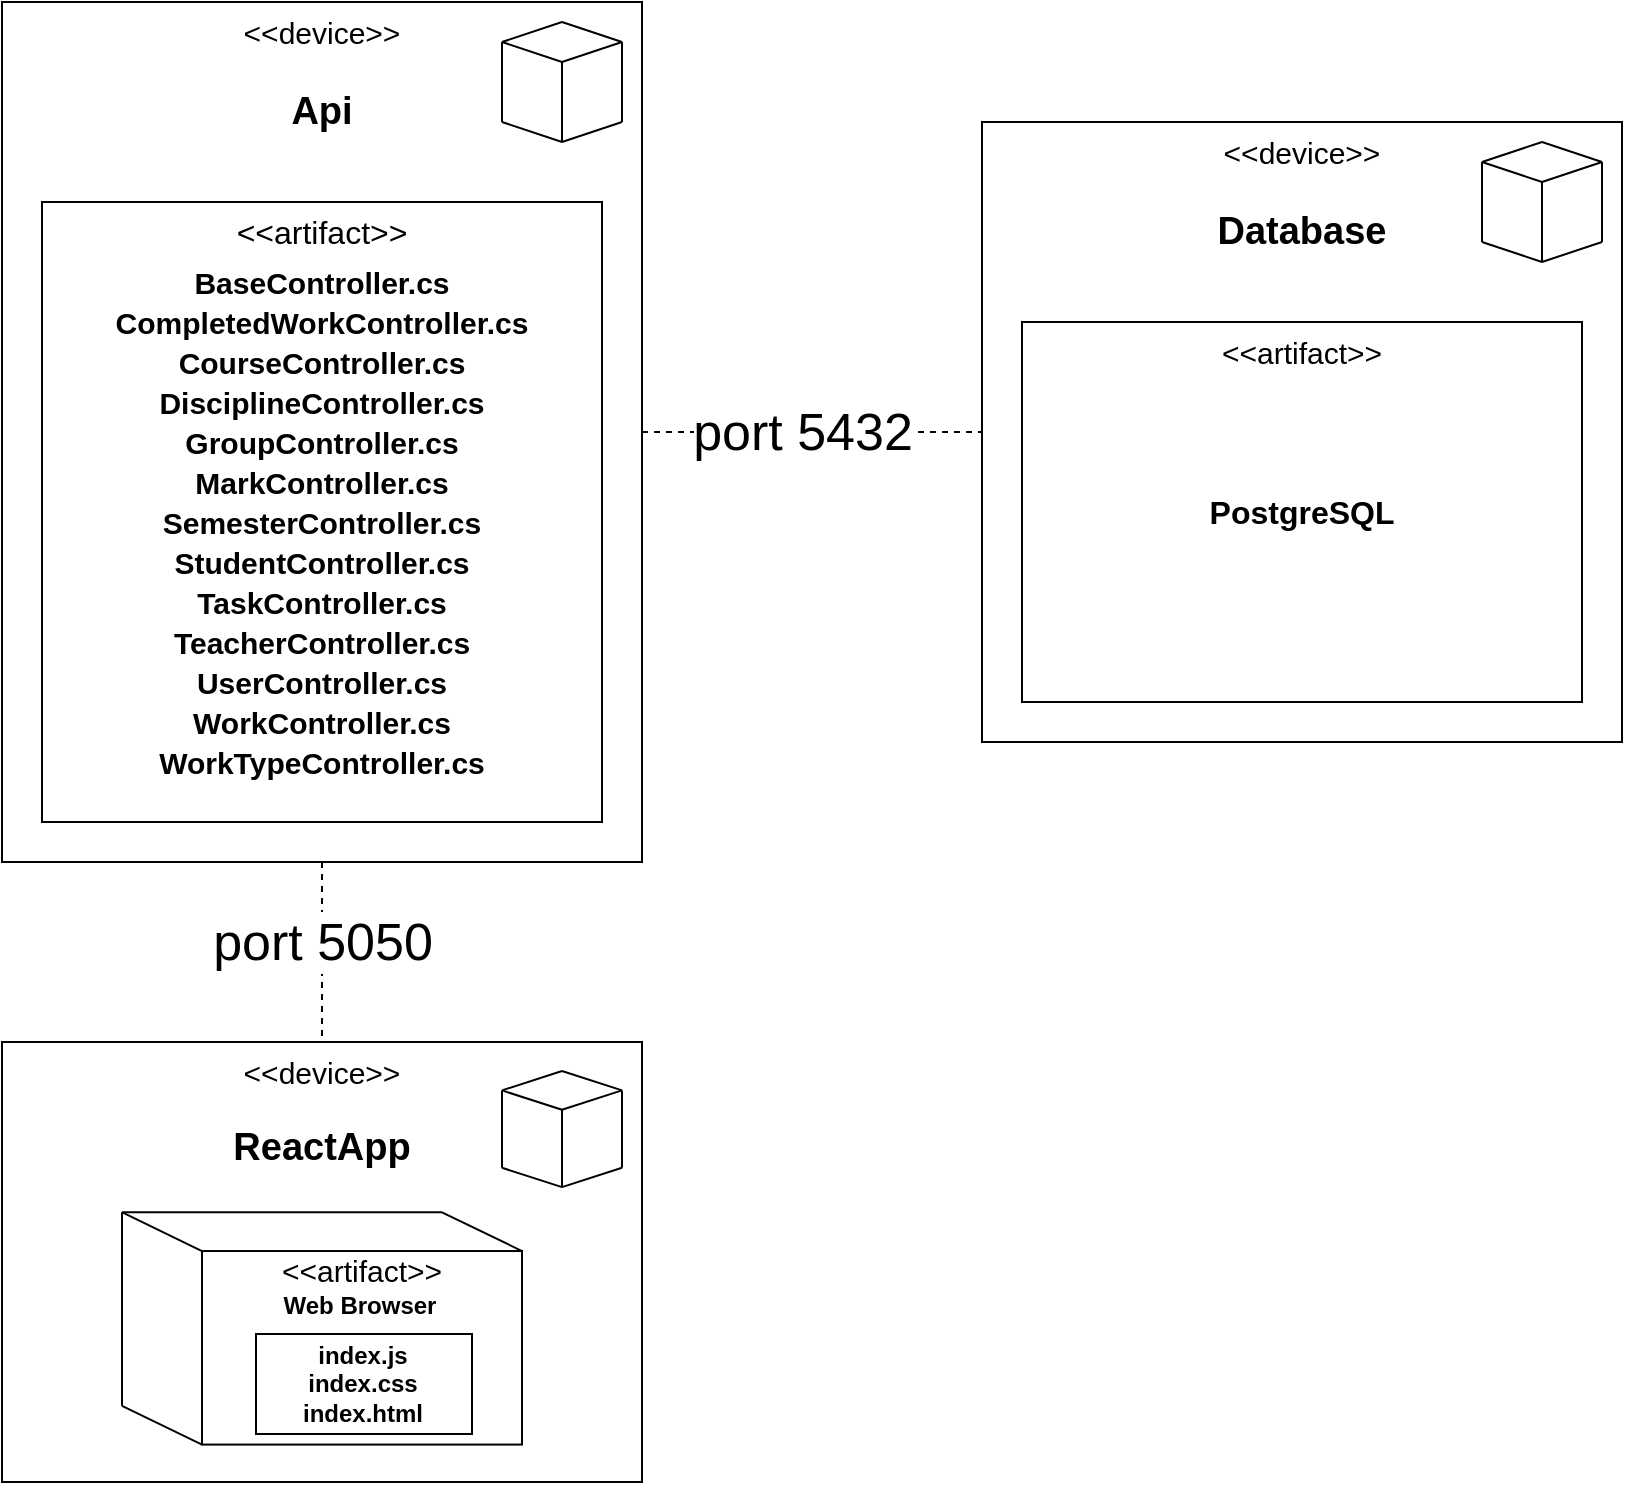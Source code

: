<mxfile version="22.1.11" type="device">
  <diagram name="Страница — 1" id="fO-ICsC2m7DMqFjzDLTR">
    <mxGraphModel dx="2013" dy="847" grid="0" gridSize="10" guides="0" tooltips="1" connect="1" arrows="0" fold="1" page="0" pageScale="1" pageWidth="827" pageHeight="1169" math="0" shadow="0">
      <root>
        <mxCell id="0" />
        <mxCell id="1" parent="0" />
        <mxCell id="PhGYONGd7VdfMWZIVttG-94" value="" style="group;shadow=0;" parent="1" vertex="1" connectable="0">
          <mxGeometry x="40" y="40" width="320" height="430" as="geometry" />
        </mxCell>
        <mxCell id="PhGYONGd7VdfMWZIVttG-1" value="" style="rounded=0;whiteSpace=wrap;html=1;shadow=0;" parent="PhGYONGd7VdfMWZIVttG-94" vertex="1">
          <mxGeometry width="320" height="430" as="geometry" />
        </mxCell>
        <mxCell id="PhGYONGd7VdfMWZIVttG-2" value="&lt;font style=&quot;font-size: 15px;&quot;&gt;&amp;lt;&amp;lt;device&amp;gt;&amp;gt;&lt;/font&gt;" style="text;html=1;strokeColor=none;fillColor=none;align=center;verticalAlign=middle;whiteSpace=wrap;rounded=0;shadow=0;" parent="PhGYONGd7VdfMWZIVttG-94" vertex="1">
          <mxGeometry width="320" height="30" as="geometry" />
        </mxCell>
        <mxCell id="PhGYONGd7VdfMWZIVttG-4" value="&lt;font style=&quot;font-size: 19px;&quot;&gt;Api&lt;/font&gt;" style="text;html=1;strokeColor=none;fillColor=none;align=center;verticalAlign=middle;whiteSpace=wrap;rounded=0;fontStyle=1;shadow=0;" parent="PhGYONGd7VdfMWZIVttG-94" vertex="1">
          <mxGeometry y="40" width="320" height="30" as="geometry" />
        </mxCell>
        <mxCell id="PhGYONGd7VdfMWZIVttG-15" value="" style="rounded=0;whiteSpace=wrap;html=1;shadow=0;" parent="PhGYONGd7VdfMWZIVttG-94" vertex="1">
          <mxGeometry x="20" y="100" width="280" height="310" as="geometry" />
        </mxCell>
        <mxCell id="PhGYONGd7VdfMWZIVttG-14" value="" style="group;movable=1;resizable=1;rotatable=1;deletable=1;editable=1;locked=0;connectable=1;shadow=0;" parent="PhGYONGd7VdfMWZIVttG-94" vertex="1" connectable="0">
          <mxGeometry x="250" y="10" width="60" height="60" as="geometry" />
        </mxCell>
        <mxCell id="PhGYONGd7VdfMWZIVttG-5" value="" style="endArrow=none;html=1;rounded=0;movable=0;resizable=0;rotatable=0;deletable=0;editable=0;locked=1;connectable=0;" parent="PhGYONGd7VdfMWZIVttG-14" edge="1">
          <mxGeometry width="50" height="50" relative="1" as="geometry">
            <mxPoint x="30" y="60" as="sourcePoint" />
            <mxPoint x="30" y="20" as="targetPoint" />
          </mxGeometry>
        </mxCell>
        <mxCell id="PhGYONGd7VdfMWZIVttG-6" value="" style="endArrow=none;html=1;rounded=0;shadow=0;" parent="PhGYONGd7VdfMWZIVttG-14" edge="1">
          <mxGeometry width="50" height="50" relative="1" as="geometry">
            <mxPoint x="30" y="60" as="sourcePoint" />
            <mxPoint x="60" y="50" as="targetPoint" />
          </mxGeometry>
        </mxCell>
        <mxCell id="PhGYONGd7VdfMWZIVttG-7" value="" style="endArrow=none;html=1;rounded=0;shadow=0;" parent="PhGYONGd7VdfMWZIVttG-14" edge="1">
          <mxGeometry width="50" height="50" relative="1" as="geometry">
            <mxPoint x="30" y="60" as="sourcePoint" />
            <mxPoint y="50" as="targetPoint" />
          </mxGeometry>
        </mxCell>
        <mxCell id="PhGYONGd7VdfMWZIVttG-8" value="" style="endArrow=none;html=1;rounded=0;shadow=0;" parent="PhGYONGd7VdfMWZIVttG-14" edge="1">
          <mxGeometry width="50" height="50" relative="1" as="geometry">
            <mxPoint y="50" as="sourcePoint" />
            <mxPoint y="10" as="targetPoint" />
          </mxGeometry>
        </mxCell>
        <mxCell id="PhGYONGd7VdfMWZIVttG-9" value="" style="endArrow=none;html=1;rounded=0;shadow=0;" parent="PhGYONGd7VdfMWZIVttG-14" edge="1">
          <mxGeometry width="50" height="50" relative="1" as="geometry">
            <mxPoint x="60" y="50" as="sourcePoint" />
            <mxPoint x="60" y="10" as="targetPoint" />
          </mxGeometry>
        </mxCell>
        <mxCell id="PhGYONGd7VdfMWZIVttG-10" value="" style="endArrow=none;html=1;rounded=0;shadow=0;" parent="PhGYONGd7VdfMWZIVttG-14" edge="1">
          <mxGeometry width="50" height="50" relative="1" as="geometry">
            <mxPoint x="30" y="20" as="sourcePoint" />
            <mxPoint x="60" y="10" as="targetPoint" />
          </mxGeometry>
        </mxCell>
        <mxCell id="PhGYONGd7VdfMWZIVttG-11" value="" style="endArrow=none;html=1;rounded=0;shadow=0;" parent="PhGYONGd7VdfMWZIVttG-14" edge="1">
          <mxGeometry width="50" height="50" relative="1" as="geometry">
            <mxPoint x="30" y="20" as="sourcePoint" />
            <mxPoint y="10" as="targetPoint" />
          </mxGeometry>
        </mxCell>
        <mxCell id="PhGYONGd7VdfMWZIVttG-12" value="" style="endArrow=none;html=1;rounded=0;shadow=0;" parent="PhGYONGd7VdfMWZIVttG-14" edge="1">
          <mxGeometry width="50" height="50" relative="1" as="geometry">
            <mxPoint x="60" y="10" as="sourcePoint" />
            <mxPoint x="30" as="targetPoint" />
          </mxGeometry>
        </mxCell>
        <mxCell id="PhGYONGd7VdfMWZIVttG-13" value="" style="endArrow=none;html=1;rounded=0;shadow=0;" parent="PhGYONGd7VdfMWZIVttG-14" edge="1">
          <mxGeometry width="50" height="50" relative="1" as="geometry">
            <mxPoint y="10" as="sourcePoint" />
            <mxPoint x="30" as="targetPoint" />
          </mxGeometry>
        </mxCell>
        <mxCell id="PhGYONGd7VdfMWZIVttG-16" value="&lt;font style=&quot;font-size: 16px;&quot;&gt;&amp;lt;&amp;lt;artifact&amp;gt;&amp;gt;&lt;/font&gt;" style="text;html=1;strokeColor=none;fillColor=none;align=center;verticalAlign=middle;whiteSpace=wrap;rounded=0;shadow=0;" parent="PhGYONGd7VdfMWZIVttG-94" vertex="1">
          <mxGeometry x="130" y="100" width="60" height="30" as="geometry" />
        </mxCell>
        <mxCell id="PhGYONGd7VdfMWZIVttG-47" value="&lt;font style=&quot;font-size: 15px;&quot;&gt;BaseController.cs&lt;/font&gt;" style="text;html=1;strokeColor=none;fillColor=none;align=center;verticalAlign=middle;whiteSpace=wrap;rounded=0;fontStyle=1;shadow=0;" parent="PhGYONGd7VdfMWZIVttG-94" vertex="1">
          <mxGeometry x="20" y="130" width="280" height="20" as="geometry" />
        </mxCell>
        <mxCell id="PhGYONGd7VdfMWZIVttG-48" value="&lt;font style=&quot;font-size: 15px;&quot;&gt;CompletedWorkController.cs&lt;/font&gt;" style="text;html=1;strokeColor=none;fillColor=none;align=center;verticalAlign=middle;whiteSpace=wrap;rounded=0;fontStyle=1;shadow=0;" parent="PhGYONGd7VdfMWZIVttG-94" vertex="1">
          <mxGeometry x="20" y="150" width="280" height="20" as="geometry" />
        </mxCell>
        <mxCell id="PhGYONGd7VdfMWZIVttG-49" value="&lt;font style=&quot;font-size: 15px;&quot;&gt;CourseController.cs&lt;/font&gt;" style="text;html=1;strokeColor=none;fillColor=none;align=center;verticalAlign=middle;whiteSpace=wrap;rounded=0;fontStyle=1;shadow=0;" parent="PhGYONGd7VdfMWZIVttG-94" vertex="1">
          <mxGeometry x="20" y="170" width="280" height="20" as="geometry" />
        </mxCell>
        <mxCell id="PhGYONGd7VdfMWZIVttG-50" value="&lt;font style=&quot;font-size: 15px;&quot;&gt;DisciplineController.cs&lt;/font&gt;" style="text;html=1;strokeColor=none;fillColor=none;align=center;verticalAlign=middle;whiteSpace=wrap;rounded=0;fontStyle=1;shadow=0;" parent="PhGYONGd7VdfMWZIVttG-94" vertex="1">
          <mxGeometry x="20" y="190" width="280" height="20" as="geometry" />
        </mxCell>
        <mxCell id="PhGYONGd7VdfMWZIVttG-52" value="&lt;font style=&quot;font-size: 15px;&quot;&gt;SemesterController.cs&lt;/font&gt;" style="text;html=1;strokeColor=none;fillColor=none;align=center;verticalAlign=middle;whiteSpace=wrap;rounded=0;fontStyle=1;shadow=0;" parent="PhGYONGd7VdfMWZIVttG-94" vertex="1">
          <mxGeometry x="20" y="250" width="280" height="20" as="geometry" />
        </mxCell>
        <mxCell id="PhGYONGd7VdfMWZIVttG-53" value="&lt;font style=&quot;font-size: 15px;&quot;&gt;MarkController.cs&lt;/font&gt;" style="text;html=1;strokeColor=none;fillColor=none;align=center;verticalAlign=middle;whiteSpace=wrap;rounded=0;fontStyle=1;shadow=0;" parent="PhGYONGd7VdfMWZIVttG-94" vertex="1">
          <mxGeometry x="20" y="230" width="280" height="20" as="geometry" />
        </mxCell>
        <mxCell id="PhGYONGd7VdfMWZIVttG-54" value="&lt;font style=&quot;font-size: 15px;&quot;&gt;GroupController.cs&lt;/font&gt;" style="text;html=1;strokeColor=none;fillColor=none;align=center;verticalAlign=middle;whiteSpace=wrap;rounded=0;fontStyle=1;shadow=0;" parent="PhGYONGd7VdfMWZIVttG-94" vertex="1">
          <mxGeometry x="20" y="210" width="280" height="20" as="geometry" />
        </mxCell>
        <mxCell id="PhGYONGd7VdfMWZIVttG-55" value="&lt;font style=&quot;font-size: 15px;&quot;&gt;StudentController.cs&lt;/font&gt;" style="text;html=1;strokeColor=none;fillColor=none;align=center;verticalAlign=middle;whiteSpace=wrap;rounded=0;fontStyle=1;shadow=0;" parent="PhGYONGd7VdfMWZIVttG-94" vertex="1">
          <mxGeometry x="20" y="270" width="280" height="20" as="geometry" />
        </mxCell>
        <mxCell id="PhGYONGd7VdfMWZIVttG-56" value="&lt;font style=&quot;font-size: 15px;&quot;&gt;TaskController.cs&lt;/font&gt;" style="text;html=1;strokeColor=none;fillColor=none;align=center;verticalAlign=middle;whiteSpace=wrap;rounded=0;fontStyle=1;shadow=0;" parent="PhGYONGd7VdfMWZIVttG-94" vertex="1">
          <mxGeometry x="20" y="290" width="280" height="20" as="geometry" />
        </mxCell>
        <mxCell id="PhGYONGd7VdfMWZIVttG-57" value="&lt;font style=&quot;font-size: 15px;&quot;&gt;TeacherController.cs&lt;/font&gt;" style="text;html=1;strokeColor=none;fillColor=none;align=center;verticalAlign=middle;whiteSpace=wrap;rounded=0;fontStyle=1;shadow=0;" parent="PhGYONGd7VdfMWZIVttG-94" vertex="1">
          <mxGeometry x="20" y="310" width="280" height="20" as="geometry" />
        </mxCell>
        <mxCell id="PhGYONGd7VdfMWZIVttG-58" value="&lt;font style=&quot;font-size: 15px;&quot;&gt;UserController.cs&lt;/font&gt;" style="text;html=1;strokeColor=none;fillColor=none;align=center;verticalAlign=middle;whiteSpace=wrap;rounded=0;fontStyle=1;shadow=0;" parent="PhGYONGd7VdfMWZIVttG-94" vertex="1">
          <mxGeometry x="20" y="330" width="280" height="20" as="geometry" />
        </mxCell>
        <mxCell id="PhGYONGd7VdfMWZIVttG-60" value="&lt;font style=&quot;font-size: 15px;&quot;&gt;WorkTypeController.cs&lt;/font&gt;" style="text;html=1;strokeColor=none;fillColor=none;align=center;verticalAlign=middle;whiteSpace=wrap;rounded=0;fontStyle=1;shadow=0;" parent="PhGYONGd7VdfMWZIVttG-94" vertex="1">
          <mxGeometry x="20" y="370" width="280" height="20" as="geometry" />
        </mxCell>
        <mxCell id="PhGYONGd7VdfMWZIVttG-61" value="&lt;font style=&quot;font-size: 15px;&quot;&gt;WorkController.cs&lt;/font&gt;" style="text;html=1;strokeColor=none;fillColor=none;align=center;verticalAlign=middle;whiteSpace=wrap;rounded=0;fontStyle=1;shadow=0;" parent="PhGYONGd7VdfMWZIVttG-94" vertex="1">
          <mxGeometry x="20" y="350" width="280" height="20" as="geometry" />
        </mxCell>
        <mxCell id="PhGYONGd7VdfMWZIVttG-95" value="" style="group;shadow=0;" parent="1" vertex="1" connectable="0">
          <mxGeometry x="530" y="100" width="320" height="310" as="geometry" />
        </mxCell>
        <mxCell id="PhGYONGd7VdfMWZIVttG-32" value="" style="rounded=0;whiteSpace=wrap;html=1;shadow=0;" parent="PhGYONGd7VdfMWZIVttG-95" vertex="1">
          <mxGeometry width="320" height="310" as="geometry" />
        </mxCell>
        <mxCell id="PhGYONGd7VdfMWZIVttG-33" value="&lt;font style=&quot;font-size: 15px;&quot;&gt;&amp;lt;&amp;lt;device&amp;gt;&amp;gt;&lt;/font&gt;" style="text;html=1;strokeColor=none;fillColor=none;align=center;verticalAlign=middle;whiteSpace=wrap;rounded=0;shadow=0;" parent="PhGYONGd7VdfMWZIVttG-95" vertex="1">
          <mxGeometry width="320" height="30" as="geometry" />
        </mxCell>
        <mxCell id="PhGYONGd7VdfMWZIVttG-34" value="&lt;span style=&quot;font-size: 19px;&quot;&gt;Database&lt;/span&gt;" style="text;html=1;strokeColor=none;fillColor=none;align=center;verticalAlign=middle;whiteSpace=wrap;rounded=0;fontStyle=1;shadow=0;" parent="PhGYONGd7VdfMWZIVttG-95" vertex="1">
          <mxGeometry y="40" width="320" height="30" as="geometry" />
        </mxCell>
        <mxCell id="PhGYONGd7VdfMWZIVttG-45" value="&lt;font style=&quot;font-size: 16px;&quot;&gt;&lt;b&gt;PostgreSQL&lt;/b&gt;&lt;/font&gt;" style="rounded=0;whiteSpace=wrap;html=1;shadow=0;" parent="PhGYONGd7VdfMWZIVttG-95" vertex="1">
          <mxGeometry x="20" y="100" width="280" height="190" as="geometry" />
        </mxCell>
        <mxCell id="PhGYONGd7VdfMWZIVttG-35" value="" style="group;movable=1;resizable=1;rotatable=1;deletable=1;editable=1;locked=0;connectable=1;shadow=0;" parent="PhGYONGd7VdfMWZIVttG-95" vertex="1" connectable="0">
          <mxGeometry x="250" y="10" width="60" height="60" as="geometry" />
        </mxCell>
        <mxCell id="PhGYONGd7VdfMWZIVttG-36" value="" style="endArrow=none;html=1;rounded=0;movable=0;resizable=0;rotatable=0;deletable=0;editable=0;locked=1;connectable=0;" parent="PhGYONGd7VdfMWZIVttG-35" edge="1">
          <mxGeometry width="50" height="50" relative="1" as="geometry">
            <mxPoint x="30" y="60" as="sourcePoint" />
            <mxPoint x="30" y="20" as="targetPoint" />
          </mxGeometry>
        </mxCell>
        <mxCell id="PhGYONGd7VdfMWZIVttG-37" value="" style="endArrow=none;html=1;rounded=0;shadow=0;" parent="PhGYONGd7VdfMWZIVttG-35" edge="1">
          <mxGeometry width="50" height="50" relative="1" as="geometry">
            <mxPoint x="30" y="60" as="sourcePoint" />
            <mxPoint x="60" y="50" as="targetPoint" />
          </mxGeometry>
        </mxCell>
        <mxCell id="PhGYONGd7VdfMWZIVttG-38" value="" style="endArrow=none;html=1;rounded=0;shadow=0;" parent="PhGYONGd7VdfMWZIVttG-35" edge="1">
          <mxGeometry width="50" height="50" relative="1" as="geometry">
            <mxPoint x="30" y="60" as="sourcePoint" />
            <mxPoint y="50" as="targetPoint" />
          </mxGeometry>
        </mxCell>
        <mxCell id="PhGYONGd7VdfMWZIVttG-39" value="" style="endArrow=none;html=1;rounded=0;shadow=0;" parent="PhGYONGd7VdfMWZIVttG-35" edge="1">
          <mxGeometry width="50" height="50" relative="1" as="geometry">
            <mxPoint y="50" as="sourcePoint" />
            <mxPoint y="10" as="targetPoint" />
          </mxGeometry>
        </mxCell>
        <mxCell id="PhGYONGd7VdfMWZIVttG-40" value="" style="endArrow=none;html=1;rounded=0;shadow=0;" parent="PhGYONGd7VdfMWZIVttG-35" edge="1">
          <mxGeometry width="50" height="50" relative="1" as="geometry">
            <mxPoint x="60" y="50" as="sourcePoint" />
            <mxPoint x="60" y="10" as="targetPoint" />
          </mxGeometry>
        </mxCell>
        <mxCell id="PhGYONGd7VdfMWZIVttG-41" value="" style="endArrow=none;html=1;rounded=0;shadow=0;" parent="PhGYONGd7VdfMWZIVttG-35" edge="1">
          <mxGeometry width="50" height="50" relative="1" as="geometry">
            <mxPoint x="30" y="20" as="sourcePoint" />
            <mxPoint x="60" y="10" as="targetPoint" />
          </mxGeometry>
        </mxCell>
        <mxCell id="PhGYONGd7VdfMWZIVttG-42" value="" style="endArrow=none;html=1;rounded=0;shadow=0;" parent="PhGYONGd7VdfMWZIVttG-35" edge="1">
          <mxGeometry width="50" height="50" relative="1" as="geometry">
            <mxPoint x="30" y="20" as="sourcePoint" />
            <mxPoint y="10" as="targetPoint" />
          </mxGeometry>
        </mxCell>
        <mxCell id="PhGYONGd7VdfMWZIVttG-43" value="" style="endArrow=none;html=1;rounded=0;shadow=0;" parent="PhGYONGd7VdfMWZIVttG-35" edge="1">
          <mxGeometry width="50" height="50" relative="1" as="geometry">
            <mxPoint x="60" y="10" as="sourcePoint" />
            <mxPoint x="30" as="targetPoint" />
          </mxGeometry>
        </mxCell>
        <mxCell id="PhGYONGd7VdfMWZIVttG-44" value="" style="endArrow=none;html=1;rounded=0;shadow=0;" parent="PhGYONGd7VdfMWZIVttG-35" edge="1">
          <mxGeometry width="50" height="50" relative="1" as="geometry">
            <mxPoint y="10" as="sourcePoint" />
            <mxPoint x="30" as="targetPoint" />
          </mxGeometry>
        </mxCell>
        <mxCell id="PhGYONGd7VdfMWZIVttG-46" value="&lt;font style=&quot;font-size: 15px;&quot;&gt;&amp;lt;&amp;lt;artifact&amp;gt;&amp;gt;&lt;/font&gt;" style="text;html=1;strokeColor=none;fillColor=none;align=center;verticalAlign=middle;whiteSpace=wrap;rounded=0;shadow=0;" parent="PhGYONGd7VdfMWZIVttG-95" vertex="1">
          <mxGeometry x="130" y="100" width="60" height="30" as="geometry" />
        </mxCell>
        <mxCell id="LqiUAsjQjknxK7UQbuIB-2" value="" style="group" vertex="1" connectable="0" parent="1">
          <mxGeometry x="40" y="560" width="320" height="220" as="geometry" />
        </mxCell>
        <mxCell id="PhGYONGd7VdfMWZIVttG-92" value="" style="group;shadow=0;fillColor=#B3B3B3;container=0;" parent="LqiUAsjQjknxK7UQbuIB-2" vertex="1" connectable="0">
          <mxGeometry width="320" height="220" as="geometry" />
        </mxCell>
        <mxCell id="PhGYONGd7VdfMWZIVttG-77" value="" style="rounded=0;whiteSpace=wrap;html=1;shadow=0;" parent="LqiUAsjQjknxK7UQbuIB-2" vertex="1">
          <mxGeometry width="320" height="220" as="geometry" />
        </mxCell>
        <mxCell id="PhGYONGd7VdfMWZIVttG-78" value="&lt;font style=&quot;font-size: 15px;&quot;&gt;&amp;lt;&amp;lt;device&amp;gt;&amp;gt;&lt;/font&gt;" style="text;html=1;strokeColor=none;fillColor=none;align=center;verticalAlign=middle;whiteSpace=wrap;rounded=0;shadow=0;" parent="LqiUAsjQjknxK7UQbuIB-2" vertex="1">
          <mxGeometry width="320" height="29.032" as="geometry" />
        </mxCell>
        <mxCell id="PhGYONGd7VdfMWZIVttG-79" value="&lt;span style=&quot;font-size: 19px;&quot;&gt;ReactApp&lt;/span&gt;" style="text;html=1;strokeColor=none;fillColor=none;align=center;verticalAlign=middle;whiteSpace=wrap;rounded=0;fontStyle=1;shadow=0;" parent="LqiUAsjQjknxK7UQbuIB-2" vertex="1">
          <mxGeometry y="38.71" width="320" height="29.032" as="geometry" />
        </mxCell>
        <mxCell id="PhGYONGd7VdfMWZIVttG-90" value="" style="rounded=0;whiteSpace=wrap;html=1;shadow=0;" parent="LqiUAsjQjknxK7UQbuIB-2" vertex="1">
          <mxGeometry x="100" y="104.516" width="160" height="96.774" as="geometry" />
        </mxCell>
        <mxCell id="PhGYONGd7VdfMWZIVttG-91" value="&lt;font style=&quot;font-size: 15px;&quot;&gt;&amp;lt;&amp;lt;artifact&amp;gt;&amp;gt;&lt;/font&gt;" style="text;html=1;strokeColor=none;fillColor=none;align=center;verticalAlign=middle;whiteSpace=wrap;rounded=0;shadow=0;" parent="LqiUAsjQjknxK7UQbuIB-2" vertex="1">
          <mxGeometry x="100" y="104.516" width="160" height="19.355" as="geometry" />
        </mxCell>
        <mxCell id="PhGYONGd7VdfMWZIVttG-80" value="" style="group;movable=1;resizable=1;rotatable=1;deletable=1;editable=1;locked=0;connectable=1;shadow=0;" parent="LqiUAsjQjknxK7UQbuIB-2" vertex="1" connectable="0">
          <mxGeometry x="250" y="14.516" width="60" height="58.065" as="geometry" />
        </mxCell>
        <mxCell id="PhGYONGd7VdfMWZIVttG-81" value="" style="endArrow=none;html=1;rounded=0;movable=0;resizable=0;rotatable=0;deletable=0;editable=0;locked=1;connectable=0;" parent="PhGYONGd7VdfMWZIVttG-80" edge="1">
          <mxGeometry width="50" height="50" relative="1" as="geometry">
            <mxPoint x="30" y="58.065" as="sourcePoint" />
            <mxPoint x="30" y="19.355" as="targetPoint" />
          </mxGeometry>
        </mxCell>
        <mxCell id="PhGYONGd7VdfMWZIVttG-82" value="" style="endArrow=none;html=1;rounded=0;shadow=0;" parent="PhGYONGd7VdfMWZIVttG-80" edge="1">
          <mxGeometry width="50" height="50" relative="1" as="geometry">
            <mxPoint x="30" y="58.065" as="sourcePoint" />
            <mxPoint x="60" y="48.387" as="targetPoint" />
          </mxGeometry>
        </mxCell>
        <mxCell id="PhGYONGd7VdfMWZIVttG-83" value="" style="endArrow=none;html=1;rounded=0;shadow=0;" parent="PhGYONGd7VdfMWZIVttG-80" edge="1">
          <mxGeometry width="50" height="50" relative="1" as="geometry">
            <mxPoint x="30" y="58.065" as="sourcePoint" />
            <mxPoint y="48.387" as="targetPoint" />
          </mxGeometry>
        </mxCell>
        <mxCell id="PhGYONGd7VdfMWZIVttG-84" value="" style="endArrow=none;html=1;rounded=0;shadow=0;" parent="PhGYONGd7VdfMWZIVttG-80" edge="1">
          <mxGeometry width="50" height="50" relative="1" as="geometry">
            <mxPoint y="48.387" as="sourcePoint" />
            <mxPoint y="9.677" as="targetPoint" />
          </mxGeometry>
        </mxCell>
        <mxCell id="PhGYONGd7VdfMWZIVttG-85" value="" style="endArrow=none;html=1;rounded=0;shadow=0;" parent="PhGYONGd7VdfMWZIVttG-80" edge="1">
          <mxGeometry width="50" height="50" relative="1" as="geometry">
            <mxPoint x="60" y="48.387" as="sourcePoint" />
            <mxPoint x="60" y="9.677" as="targetPoint" />
          </mxGeometry>
        </mxCell>
        <mxCell id="PhGYONGd7VdfMWZIVttG-86" value="" style="endArrow=none;html=1;rounded=0;shadow=0;" parent="PhGYONGd7VdfMWZIVttG-80" edge="1">
          <mxGeometry width="50" height="50" relative="1" as="geometry">
            <mxPoint x="30" y="19.355" as="sourcePoint" />
            <mxPoint x="60" y="9.677" as="targetPoint" />
          </mxGeometry>
        </mxCell>
        <mxCell id="PhGYONGd7VdfMWZIVttG-87" value="" style="endArrow=none;html=1;rounded=0;shadow=0;" parent="PhGYONGd7VdfMWZIVttG-80" edge="1">
          <mxGeometry width="50" height="50" relative="1" as="geometry">
            <mxPoint x="30" y="19.355" as="sourcePoint" />
            <mxPoint y="9.677" as="targetPoint" />
          </mxGeometry>
        </mxCell>
        <mxCell id="PhGYONGd7VdfMWZIVttG-88" value="" style="endArrow=none;html=1;rounded=0;shadow=0;" parent="PhGYONGd7VdfMWZIVttG-80" edge="1">
          <mxGeometry width="50" height="50" relative="1" as="geometry">
            <mxPoint x="60" y="9.677" as="sourcePoint" />
            <mxPoint x="30" as="targetPoint" />
          </mxGeometry>
        </mxCell>
        <mxCell id="PhGYONGd7VdfMWZIVttG-89" value="" style="endArrow=none;html=1;rounded=0;shadow=0;" parent="PhGYONGd7VdfMWZIVttG-80" edge="1">
          <mxGeometry width="50" height="50" relative="1" as="geometry">
            <mxPoint y="9.677" as="sourcePoint" />
            <mxPoint x="30" as="targetPoint" />
          </mxGeometry>
        </mxCell>
        <mxCell id="PhGYONGd7VdfMWZIVttG-97" value="" style="endArrow=none;html=1;rounded=0;exitX=0;exitY=0;exitDx=0;exitDy=0;entryX=0.188;entryY=0.484;entryDx=0;entryDy=0;entryPerimeter=0;" parent="LqiUAsjQjknxK7UQbuIB-2" source="PhGYONGd7VdfMWZIVttG-90" edge="1">
          <mxGeometry width="50" height="50" relative="1" as="geometry">
            <mxPoint x="60" y="119.032" as="sourcePoint" />
            <mxPoint x="60.16" y="85.2" as="targetPoint" />
          </mxGeometry>
        </mxCell>
        <mxCell id="PhGYONGd7VdfMWZIVttG-98" value="" style="endArrow=none;html=1;rounded=0;exitX=0;exitY=0;exitDx=0;exitDy=0;entryX=0.188;entryY=0.484;entryDx=0;entryDy=0;entryPerimeter=0;" parent="LqiUAsjQjknxK7UQbuIB-2" edge="1">
          <mxGeometry width="50" height="50" relative="1" as="geometry">
            <mxPoint x="100" y="201.29" as="sourcePoint" />
            <mxPoint x="60" y="181.935" as="targetPoint" />
          </mxGeometry>
        </mxCell>
        <mxCell id="PhGYONGd7VdfMWZIVttG-99" value="" style="endArrow=none;html=1;rounded=0;" parent="LqiUAsjQjknxK7UQbuIB-2" edge="1">
          <mxGeometry width="50" height="50" relative="1" as="geometry">
            <mxPoint x="60" y="181.935" as="sourcePoint" />
            <mxPoint x="60" y="85.161" as="targetPoint" />
          </mxGeometry>
        </mxCell>
        <mxCell id="PhGYONGd7VdfMWZIVttG-100" value="" style="endArrow=none;html=1;rounded=0;" parent="LqiUAsjQjknxK7UQbuIB-2" edge="1">
          <mxGeometry width="50" height="50" relative="1" as="geometry">
            <mxPoint x="60" y="85.161" as="sourcePoint" />
            <mxPoint x="220" y="85.161" as="targetPoint" />
          </mxGeometry>
        </mxCell>
        <mxCell id="PhGYONGd7VdfMWZIVttG-101" value="" style="endArrow=none;html=1;rounded=0;exitX=0;exitY=0;exitDx=0;exitDy=0;entryX=0.188;entryY=0.484;entryDx=0;entryDy=0;entryPerimeter=0;" parent="LqiUAsjQjknxK7UQbuIB-2" edge="1">
          <mxGeometry width="50" height="50" relative="1" as="geometry">
            <mxPoint x="260" y="104.516" as="sourcePoint" />
            <mxPoint x="220" y="85.161" as="targetPoint" />
          </mxGeometry>
        </mxCell>
        <mxCell id="LqiUAsjQjknxK7UQbuIB-9" value="" style="rounded=0;whiteSpace=wrap;html=1;fillColor=default;" vertex="1" parent="LqiUAsjQjknxK7UQbuIB-2">
          <mxGeometry x="127" y="146" width="108" height="50" as="geometry" />
        </mxCell>
        <mxCell id="LqiUAsjQjknxK7UQbuIB-8" value="Web Browser" style="text;html=1;strokeColor=none;fillColor=none;align=center;verticalAlign=middle;whiteSpace=wrap;rounded=0;fontStyle=1" vertex="1" parent="LqiUAsjQjknxK7UQbuIB-2">
          <mxGeometry x="100" y="117" width="158" height="30" as="geometry" />
        </mxCell>
        <mxCell id="PhGYONGd7VdfMWZIVttG-102" value="index.js&lt;br&gt;index.css&lt;br&gt;index.html" style="text;html=1;strokeColor=none;fillColor=none;align=center;verticalAlign=middle;whiteSpace=wrap;rounded=0;fontStyle=1" parent="LqiUAsjQjknxK7UQbuIB-2" vertex="1">
          <mxGeometry x="127" y="147" width="107" height="48" as="geometry" />
        </mxCell>
        <mxCell id="LqiUAsjQjknxK7UQbuIB-3" value="" style="endArrow=none;dashed=1;html=1;rounded=0;exitX=1;exitY=0.5;exitDx=0;exitDy=0;entryX=0;entryY=0.5;entryDx=0;entryDy=0;" edge="1" parent="1" source="PhGYONGd7VdfMWZIVttG-1" target="PhGYONGd7VdfMWZIVttG-32">
          <mxGeometry width="50" height="50" relative="1" as="geometry">
            <mxPoint x="390" y="280" as="sourcePoint" />
            <mxPoint x="440" y="230" as="targetPoint" />
          </mxGeometry>
        </mxCell>
        <mxCell id="LqiUAsjQjknxK7UQbuIB-4" value="" style="endArrow=none;dashed=1;html=1;rounded=0;exitX=0.5;exitY=1;exitDx=0;exitDy=0;entryX=0.5;entryY=0;entryDx=0;entryDy=0;" edge="1" parent="1" source="PhGYONGd7VdfMWZIVttG-1" target="PhGYONGd7VdfMWZIVttG-78">
          <mxGeometry width="50" height="50" relative="1" as="geometry">
            <mxPoint x="420" y="550" as="sourcePoint" />
            <mxPoint x="470" y="500" as="targetPoint" />
          </mxGeometry>
        </mxCell>
        <mxCell id="LqiUAsjQjknxK7UQbuIB-5" value="&lt;font style=&quot;font-size: 26px;&quot;&gt;port 5050&lt;/font&gt;" style="edgeLabel;html=1;align=center;verticalAlign=middle;resizable=0;points=[];" vertex="1" connectable="0" parent="LqiUAsjQjknxK7UQbuIB-4">
          <mxGeometry x="-0.183" y="2" relative="1" as="geometry">
            <mxPoint x="-2" y="3" as="offset" />
          </mxGeometry>
        </mxCell>
        <mxCell id="LqiUAsjQjknxK7UQbuIB-6" value="&lt;font style=&quot;font-size: 26px;&quot;&gt;port 5432&lt;/font&gt;" style="edgeLabel;html=1;align=center;verticalAlign=middle;resizable=0;points=[];" vertex="1" connectable="0" parent="1">
          <mxGeometry x="440" y="255" as="geometry" />
        </mxCell>
      </root>
    </mxGraphModel>
  </diagram>
</mxfile>
